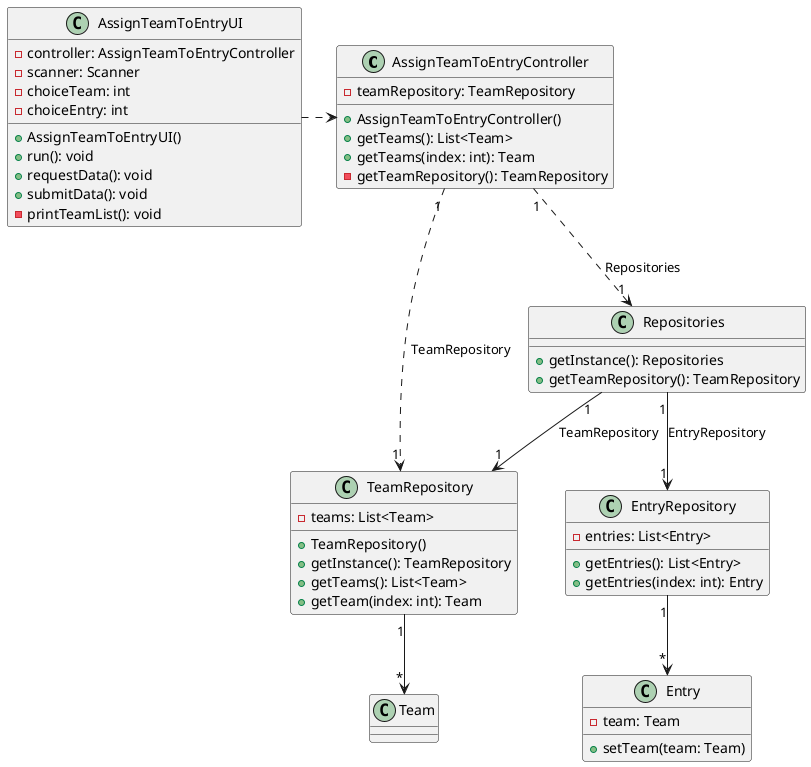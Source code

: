 @startuml

class AssignTeamToEntryController {
    -teamRepository: TeamRepository
    +AssignTeamToEntryController()
    +getTeams(): List<Team>
    +getTeams(index: int): Team
    -getTeamRepository(): TeamRepository
}

class AssignTeamToEntryUI {
    -controller: AssignTeamToEntryController
    -scanner: Scanner
    -choiceTeam: int
    -choiceEntry: int
    +AssignTeamToEntryUI()
    +run(): void
    +requestData(): void
    +submitData(): void
    -printTeamList(): void
}

class Team {
}

class TeamRepository {
    -teams: List<Team>
    +TeamRepository()
    +getInstance(): TeamRepository
    +getTeams(): List<Team>
    +getTeam(index: int): Team
}

class Repositories {
    +getInstance(): Repositories
    +getTeamRepository(): TeamRepository
}

class EntryRepository {
    -entries: List<Entry>
    +getEntries(): List<Entry>
    +getEntries(index: int): Entry
}

class Entry {
    -team: Team
    +setTeam(team: Team)
}

AssignTeamToEntryController "1" ..> "1" Repositories : Repositories
AssignTeamToEntryController "1" ..> "1" TeamRepository : TeamRepository
AssignTeamToEntryUI .>  AssignTeamToEntryController
Repositories "1" --> "1" TeamRepository : TeamRepository
Repositories "1" --> "1" EntryRepository : EntryRepository
TeamRepository "1" --> "*" Team
EntryRepository "1" --> "*" Entry

@enduml